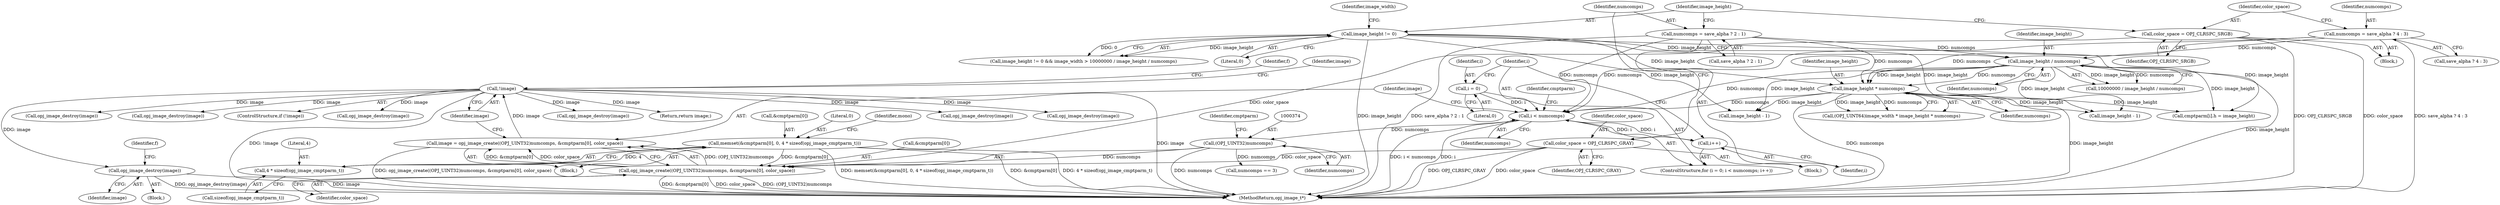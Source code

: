 digraph "0_openjpeg_2cd30c2b06ce332dede81cccad8b334cde997281_1@pointer" {
"1000668" [label="(Call,opj_image_destroy(image))"];
"1000382" [label="(Call,!image)"];
"1000370" [label="(Call,image = opj_image_create((OPJ_UINT32)numcomps, &cmptparm[0], color_space))"];
"1000372" [label="(Call,opj_image_create((OPJ_UINT32)numcomps, &cmptparm[0], color_space))"];
"1000373" [label="(Call,(OPJ_UINT32)numcomps)"];
"1000311" [label="(Call,i < numcomps)"];
"1000308" [label="(Call,i = 0)"];
"1000314" [label="(Call,i++)"];
"1000251" [label="(Call,image_height * numcomps)"];
"1000232" [label="(Call,image_height != 0)"];
"1000239" [label="(Call,image_height / numcomps)"];
"1000213" [label="(Call,numcomps = save_alpha ? 2 : 1)"];
"1000221" [label="(Call,numcomps = save_alpha ? 4 : 3)"];
"1000179" [label="(Call,memset(&cmptparm[0], 0, 4 * sizeof(opj_image_cmptparm_t)))"];
"1000185" [label="(Call,4 * sizeof(opj_image_cmptparm_t))"];
"1000227" [label="(Call,color_space = OPJ_CLRSPC_SRGB)"];
"1000210" [label="(Call,color_space = OPJ_CLRSPC_GRAY)"];
"1000214" [label="(Identifier,numcomps)"];
"1000386" [label="(Identifier,f)"];
"1000704" [label="(Call,opj_image_destroy(image))"];
"1000314" [label="(Call,i++)"];
"1000253" [label="(Identifier,numcomps)"];
"1000213" [label="(Call,numcomps = save_alpha ? 2 : 1)"];
"1000232" [label="(Call,image_height != 0)"];
"1000211" [label="(Identifier,color_space)"];
"1000764" [label="(Return,return image;)"];
"1000669" [label="(Identifier,image)"];
"1000113" [label="(Block,)"];
"1000512" [label="(Call,numcomps == 3)"];
"1000311" [label="(Call,i < numcomps)"];
"1000668" [label="(Call,opj_image_destroy(image))"];
"1000251" [label="(Call,image_height * numcomps)"];
"1000310" [label="(Literal,0)"];
"1000559" [label="(Call,opj_image_destroy(image))"];
"1000381" [label="(ControlStructure,if (!image))"];
"1000455" [label="(Call,image_height - 1)"];
"1000320" [label="(Identifier,cmptparm)"];
"1000307" [label="(ControlStructure,for (i = 0; i < numcomps; i++))"];
"1000212" [label="(Identifier,OPJ_CLRSPC_GRAY)"];
"1000363" [label="(Call,cmptparm[i].h = image_height)"];
"1000180" [label="(Call,&cmptparm[0])"];
"1000210" [label="(Call,color_space = OPJ_CLRSPC_GRAY)"];
"1000312" [label="(Identifier,i)"];
"1000309" [label="(Identifier,i)"];
"1000541" [label="(Call,opj_image_destroy(image))"];
"1000371" [label="(Identifier,image)"];
"1000380" [label="(Identifier,color_space)"];
"1000247" [label="(Call,(OPJ_UINT64)image_width * image_height * numcomps)"];
"1000313" [label="(Identifier,numcomps)"];
"1000237" [label="(Call,10000000 / image_height / numcomps)"];
"1000241" [label="(Identifier,numcomps)"];
"1000240" [label="(Identifier,image_height)"];
"1000220" [label="(Block,)"];
"1000185" [label="(Call,4 * sizeof(opj_image_cmptparm_t))"];
"1000186" [label="(Literal,4)"];
"1000315" [label="(Identifier,i)"];
"1000252" [label="(Identifier,image_height)"];
"1000215" [label="(Call,save_alpha ? 2 : 1)"];
"1000470" [label="(Call,image_height - 1)"];
"1000382" [label="(Call,!image)"];
"1000370" [label="(Call,image = opj_image_create((OPJ_UINT32)numcomps, &cmptparm[0], color_space))"];
"1000378" [label="(Identifier,cmptparm)"];
"1000308" [label="(Call,i = 0)"];
"1000373" [label="(Call,(OPJ_UINT32)numcomps)"];
"1000233" [label="(Identifier,image_height)"];
"1000391" [label="(Identifier,image)"];
"1000383" [label="(Identifier,image)"];
"1000671" [label="(Identifier,f)"];
"1000209" [label="(Block,)"];
"1000376" [label="(Call,&cmptparm[0])"];
"1000227" [label="(Call,color_space = OPJ_CLRSPC_SRGB)"];
"1000228" [label="(Identifier,color_space)"];
"1000184" [label="(Literal,0)"];
"1000223" [label="(Call,save_alpha ? 4 : 3)"];
"1000187" [label="(Call,sizeof(opj_image_cmptparm_t))"];
"1000190" [label="(Identifier,mono)"];
"1000372" [label="(Call,opj_image_create((OPJ_UINT32)numcomps, &cmptparm[0], color_space))"];
"1000375" [label="(Identifier,numcomps)"];
"1000231" [label="(Call,image_height != 0 && image_width > 10000000 / image_height / numcomps)"];
"1000222" [label="(Identifier,numcomps)"];
"1000664" [label="(Block,)"];
"1000650" [label="(Call,opj_image_destroy(image))"];
"1000236" [label="(Identifier,image_width)"];
"1000234" [label="(Literal,0)"];
"1000179" [label="(Call,memset(&cmptparm[0], 0, 4 * sizeof(opj_image_cmptparm_t)))"];
"1000239" [label="(Call,image_height / numcomps)"];
"1000766" [label="(MethodReturn,opj_image_t*)"];
"1000221" [label="(Call,numcomps = save_alpha ? 4 : 3)"];
"1000686" [label="(Call,opj_image_destroy(image))"];
"1000229" [label="(Identifier,OPJ_CLRSPC_SRGB)"];
"1000577" [label="(Call,opj_image_destroy(image))"];
"1000668" -> "1000664"  [label="AST: "];
"1000668" -> "1000669"  [label="CFG: "];
"1000669" -> "1000668"  [label="AST: "];
"1000671" -> "1000668"  [label="CFG: "];
"1000668" -> "1000766"  [label="DDG: opj_image_destroy(image)"];
"1000668" -> "1000766"  [label="DDG: image"];
"1000382" -> "1000668"  [label="DDG: image"];
"1000382" -> "1000381"  [label="AST: "];
"1000382" -> "1000383"  [label="CFG: "];
"1000383" -> "1000382"  [label="AST: "];
"1000386" -> "1000382"  [label="CFG: "];
"1000391" -> "1000382"  [label="CFG: "];
"1000382" -> "1000766"  [label="DDG: image"];
"1000382" -> "1000766"  [label="DDG: !image"];
"1000370" -> "1000382"  [label="DDG: image"];
"1000382" -> "1000541"  [label="DDG: image"];
"1000382" -> "1000559"  [label="DDG: image"];
"1000382" -> "1000577"  [label="DDG: image"];
"1000382" -> "1000650"  [label="DDG: image"];
"1000382" -> "1000686"  [label="DDG: image"];
"1000382" -> "1000704"  [label="DDG: image"];
"1000382" -> "1000764"  [label="DDG: image"];
"1000370" -> "1000113"  [label="AST: "];
"1000370" -> "1000372"  [label="CFG: "];
"1000371" -> "1000370"  [label="AST: "];
"1000372" -> "1000370"  [label="AST: "];
"1000383" -> "1000370"  [label="CFG: "];
"1000370" -> "1000766"  [label="DDG: opj_image_create((OPJ_UINT32)numcomps, &cmptparm[0], color_space)"];
"1000372" -> "1000370"  [label="DDG: (OPJ_UINT32)numcomps"];
"1000372" -> "1000370"  [label="DDG: &cmptparm[0]"];
"1000372" -> "1000370"  [label="DDG: color_space"];
"1000372" -> "1000380"  [label="CFG: "];
"1000373" -> "1000372"  [label="AST: "];
"1000376" -> "1000372"  [label="AST: "];
"1000380" -> "1000372"  [label="AST: "];
"1000372" -> "1000766"  [label="DDG: &cmptparm[0]"];
"1000372" -> "1000766"  [label="DDG: color_space"];
"1000372" -> "1000766"  [label="DDG: (OPJ_UINT32)numcomps"];
"1000373" -> "1000372"  [label="DDG: numcomps"];
"1000179" -> "1000372"  [label="DDG: &cmptparm[0]"];
"1000227" -> "1000372"  [label="DDG: color_space"];
"1000210" -> "1000372"  [label="DDG: color_space"];
"1000373" -> "1000375"  [label="CFG: "];
"1000374" -> "1000373"  [label="AST: "];
"1000375" -> "1000373"  [label="AST: "];
"1000378" -> "1000373"  [label="CFG: "];
"1000373" -> "1000766"  [label="DDG: numcomps"];
"1000311" -> "1000373"  [label="DDG: numcomps"];
"1000373" -> "1000512"  [label="DDG: numcomps"];
"1000311" -> "1000307"  [label="AST: "];
"1000311" -> "1000313"  [label="CFG: "];
"1000312" -> "1000311"  [label="AST: "];
"1000313" -> "1000311"  [label="AST: "];
"1000320" -> "1000311"  [label="CFG: "];
"1000371" -> "1000311"  [label="CFG: "];
"1000311" -> "1000766"  [label="DDG: i"];
"1000311" -> "1000766"  [label="DDG: i < numcomps"];
"1000308" -> "1000311"  [label="DDG: i"];
"1000314" -> "1000311"  [label="DDG: i"];
"1000251" -> "1000311"  [label="DDG: numcomps"];
"1000221" -> "1000311"  [label="DDG: numcomps"];
"1000239" -> "1000311"  [label="DDG: numcomps"];
"1000213" -> "1000311"  [label="DDG: numcomps"];
"1000311" -> "1000314"  [label="DDG: i"];
"1000308" -> "1000307"  [label="AST: "];
"1000308" -> "1000310"  [label="CFG: "];
"1000309" -> "1000308"  [label="AST: "];
"1000310" -> "1000308"  [label="AST: "];
"1000312" -> "1000308"  [label="CFG: "];
"1000314" -> "1000307"  [label="AST: "];
"1000314" -> "1000315"  [label="CFG: "];
"1000315" -> "1000314"  [label="AST: "];
"1000312" -> "1000314"  [label="CFG: "];
"1000251" -> "1000247"  [label="AST: "];
"1000251" -> "1000253"  [label="CFG: "];
"1000252" -> "1000251"  [label="AST: "];
"1000253" -> "1000251"  [label="AST: "];
"1000247" -> "1000251"  [label="CFG: "];
"1000251" -> "1000766"  [label="DDG: numcomps"];
"1000251" -> "1000766"  [label="DDG: image_height"];
"1000251" -> "1000247"  [label="DDG: image_height"];
"1000251" -> "1000247"  [label="DDG: numcomps"];
"1000232" -> "1000251"  [label="DDG: image_height"];
"1000239" -> "1000251"  [label="DDG: image_height"];
"1000239" -> "1000251"  [label="DDG: numcomps"];
"1000213" -> "1000251"  [label="DDG: numcomps"];
"1000221" -> "1000251"  [label="DDG: numcomps"];
"1000251" -> "1000363"  [label="DDG: image_height"];
"1000251" -> "1000455"  [label="DDG: image_height"];
"1000251" -> "1000470"  [label="DDG: image_height"];
"1000232" -> "1000231"  [label="AST: "];
"1000232" -> "1000234"  [label="CFG: "];
"1000233" -> "1000232"  [label="AST: "];
"1000234" -> "1000232"  [label="AST: "];
"1000236" -> "1000232"  [label="CFG: "];
"1000231" -> "1000232"  [label="CFG: "];
"1000232" -> "1000766"  [label="DDG: image_height"];
"1000232" -> "1000231"  [label="DDG: image_height"];
"1000232" -> "1000231"  [label="DDG: 0"];
"1000232" -> "1000239"  [label="DDG: image_height"];
"1000232" -> "1000363"  [label="DDG: image_height"];
"1000232" -> "1000455"  [label="DDG: image_height"];
"1000232" -> "1000470"  [label="DDG: image_height"];
"1000239" -> "1000237"  [label="AST: "];
"1000239" -> "1000241"  [label="CFG: "];
"1000240" -> "1000239"  [label="AST: "];
"1000241" -> "1000239"  [label="AST: "];
"1000237" -> "1000239"  [label="CFG: "];
"1000239" -> "1000766"  [label="DDG: image_height"];
"1000239" -> "1000237"  [label="DDG: image_height"];
"1000239" -> "1000237"  [label="DDG: numcomps"];
"1000213" -> "1000239"  [label="DDG: numcomps"];
"1000221" -> "1000239"  [label="DDG: numcomps"];
"1000239" -> "1000363"  [label="DDG: image_height"];
"1000239" -> "1000455"  [label="DDG: image_height"];
"1000239" -> "1000470"  [label="DDG: image_height"];
"1000213" -> "1000209"  [label="AST: "];
"1000213" -> "1000215"  [label="CFG: "];
"1000214" -> "1000213"  [label="AST: "];
"1000215" -> "1000213"  [label="AST: "];
"1000233" -> "1000213"  [label="CFG: "];
"1000213" -> "1000766"  [label="DDG: save_alpha ? 2 : 1"];
"1000221" -> "1000220"  [label="AST: "];
"1000221" -> "1000223"  [label="CFG: "];
"1000222" -> "1000221"  [label="AST: "];
"1000223" -> "1000221"  [label="AST: "];
"1000228" -> "1000221"  [label="CFG: "];
"1000221" -> "1000766"  [label="DDG: save_alpha ? 4 : 3"];
"1000179" -> "1000113"  [label="AST: "];
"1000179" -> "1000185"  [label="CFG: "];
"1000180" -> "1000179"  [label="AST: "];
"1000184" -> "1000179"  [label="AST: "];
"1000185" -> "1000179"  [label="AST: "];
"1000190" -> "1000179"  [label="CFG: "];
"1000179" -> "1000766"  [label="DDG: 4 * sizeof(opj_image_cmptparm_t)"];
"1000179" -> "1000766"  [label="DDG: memset(&cmptparm[0], 0, 4 * sizeof(opj_image_cmptparm_t))"];
"1000179" -> "1000766"  [label="DDG: &cmptparm[0]"];
"1000185" -> "1000179"  [label="DDG: 4"];
"1000185" -> "1000187"  [label="CFG: "];
"1000186" -> "1000185"  [label="AST: "];
"1000187" -> "1000185"  [label="AST: "];
"1000227" -> "1000220"  [label="AST: "];
"1000227" -> "1000229"  [label="CFG: "];
"1000228" -> "1000227"  [label="AST: "];
"1000229" -> "1000227"  [label="AST: "];
"1000233" -> "1000227"  [label="CFG: "];
"1000227" -> "1000766"  [label="DDG: color_space"];
"1000227" -> "1000766"  [label="DDG: OPJ_CLRSPC_SRGB"];
"1000210" -> "1000209"  [label="AST: "];
"1000210" -> "1000212"  [label="CFG: "];
"1000211" -> "1000210"  [label="AST: "];
"1000212" -> "1000210"  [label="AST: "];
"1000214" -> "1000210"  [label="CFG: "];
"1000210" -> "1000766"  [label="DDG: OPJ_CLRSPC_GRAY"];
"1000210" -> "1000766"  [label="DDG: color_space"];
}
